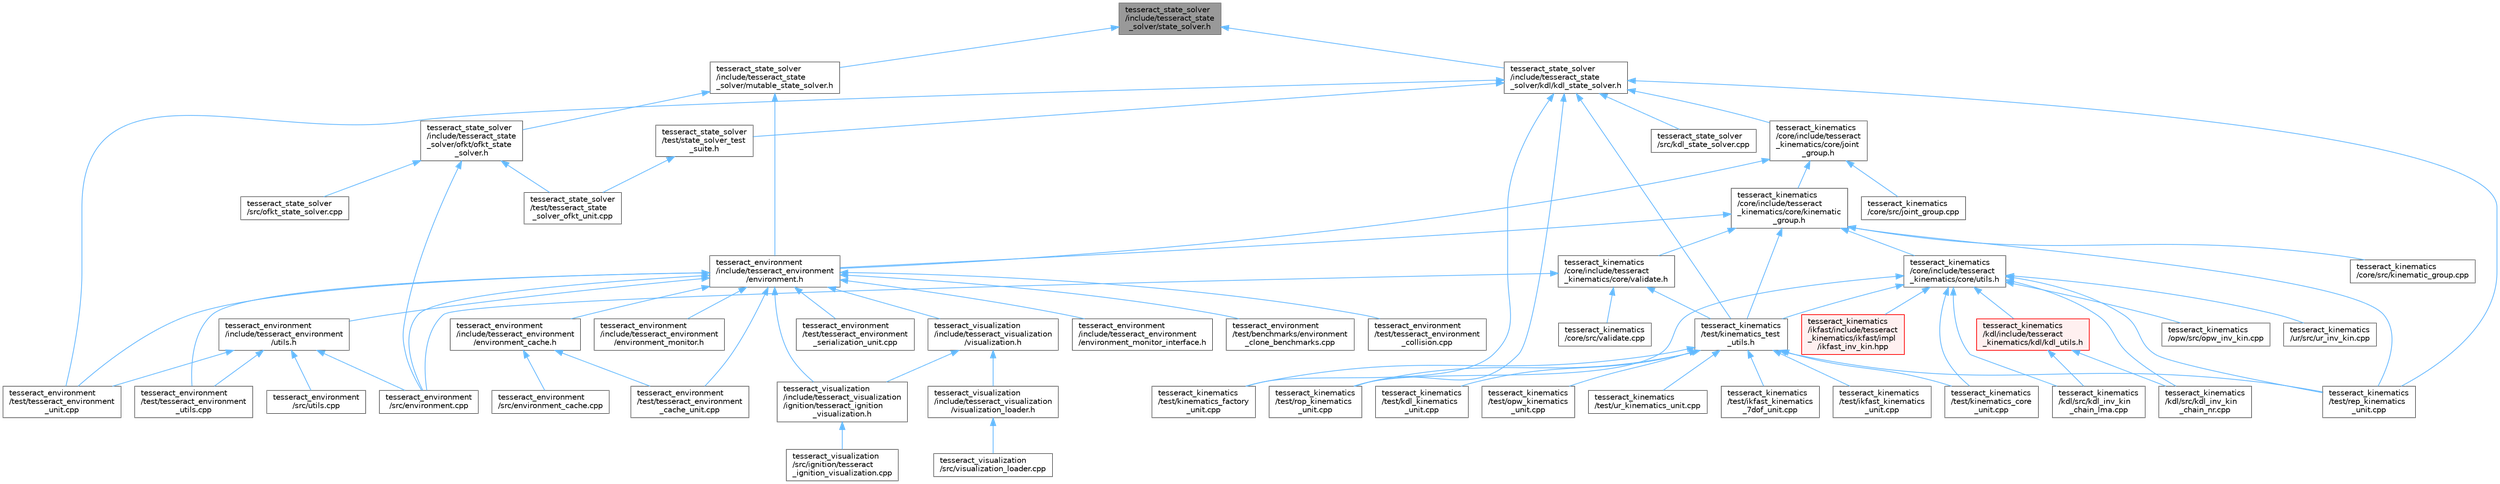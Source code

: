 digraph "tesseract_state_solver/include/tesseract_state_solver/state_solver.h"
{
 // LATEX_PDF_SIZE
  bgcolor="transparent";
  edge [fontname=Helvetica,fontsize=10,labelfontname=Helvetica,labelfontsize=10];
  node [fontname=Helvetica,fontsize=10,shape=box,height=0.2,width=0.4];
  Node1 [label="tesseract_state_solver\l/include/tesseract_state\l_solver/state_solver.h",height=0.2,width=0.4,color="gray40", fillcolor="grey60", style="filled", fontcolor="black",tooltip="Tesseract Scene Graph State Solver Interface."];
  Node1 -> Node2 [dir="back",color="steelblue1",style="solid"];
  Node2 [label="tesseract_state_solver\l/include/tesseract_state\l_solver/kdl/kdl_state_solver.h",height=0.2,width=0.4,color="grey40", fillcolor="white", style="filled",URL="$dd/d7b/kdl__state__solver_8h.html",tooltip="Tesseract Scene Graph State Solver KDL Implementation."];
  Node2 -> Node3 [dir="back",color="steelblue1",style="solid"];
  Node3 [label="tesseract_environment\l/test/tesseract_environment\l_unit.cpp",height=0.2,width=0.4,color="grey40", fillcolor="white", style="filled",URL="$d0/d5b/tesseract__environment__unit_8cpp.html",tooltip=" "];
  Node2 -> Node4 [dir="back",color="steelblue1",style="solid"];
  Node4 [label="tesseract_kinematics\l/core/include/tesseract\l_kinematics/core/joint\l_group.h",height=0.2,width=0.4,color="grey40", fillcolor="white", style="filled",URL="$db/d8d/joint__group_8h.html",tooltip="A joint group with forward kinematics, Jacobian, limits methods."];
  Node4 -> Node5 [dir="back",color="steelblue1",style="solid"];
  Node5 [label="tesseract_environment\l/include/tesseract_environment\l/environment.h",height=0.2,width=0.4,color="grey40", fillcolor="white", style="filled",URL="$de/d26/environment_8h.html",tooltip=" "];
  Node5 -> Node6 [dir="back",color="steelblue1",style="solid"];
  Node6 [label="tesseract_environment\l/include/tesseract_environment\l/environment_cache.h",height=0.2,width=0.4,color="grey40", fillcolor="white", style="filled",URL="$d0/df2/environment__cache_8h.html",tooltip="A environment cache."];
  Node6 -> Node7 [dir="back",color="steelblue1",style="solid"];
  Node7 [label="tesseract_environment\l/src/environment_cache.cpp",height=0.2,width=0.4,color="grey40", fillcolor="white", style="filled",URL="$db/d51/environment__cache_8cpp.html",tooltip="Default environment cache."];
  Node6 -> Node8 [dir="back",color="steelblue1",style="solid"];
  Node8 [label="tesseract_environment\l/test/tesseract_environment\l_cache_unit.cpp",height=0.2,width=0.4,color="grey40", fillcolor="white", style="filled",URL="$d4/d61/tesseract__environment__cache__unit_8cpp.html",tooltip=" "];
  Node5 -> Node9 [dir="back",color="steelblue1",style="solid"];
  Node9 [label="tesseract_environment\l/include/tesseract_environment\l/environment_monitor.h",height=0.2,width=0.4,color="grey40", fillcolor="white", style="filled",URL="$d4/d7d/environment__monitor_8h.html",tooltip="Tesseract Environment Monitor Interface Class."];
  Node5 -> Node10 [dir="back",color="steelblue1",style="solid"];
  Node10 [label="tesseract_environment\l/include/tesseract_environment\l/environment_monitor_interface.h",height=0.2,width=0.4,color="grey40", fillcolor="white", style="filled",URL="$d1/d4a/environment__monitor__interface_8h.html",tooltip="This is a utility class for applying changes to multiple tesseract environment monitors."];
  Node5 -> Node11 [dir="back",color="steelblue1",style="solid"];
  Node11 [label="tesseract_environment\l/include/tesseract_environment\l/utils.h",height=0.2,width=0.4,color="grey40", fillcolor="white", style="filled",URL="$d9/d71/tesseract__environment_2include_2tesseract__environment_2utils_8h.html",tooltip="Tesseract Environment Utility Functions."];
  Node11 -> Node12 [dir="back",color="steelblue1",style="solid"];
  Node12 [label="tesseract_environment\l/src/environment.cpp",height=0.2,width=0.4,color="grey40", fillcolor="white", style="filled",URL="$dc/d82/environment_8cpp.html",tooltip="Tesseract environment interface implementation."];
  Node11 -> Node13 [dir="back",color="steelblue1",style="solid"];
  Node13 [label="tesseract_environment\l/src/utils.cpp",height=0.2,width=0.4,color="grey40", fillcolor="white", style="filled",URL="$d1/d89/tesseract__environment_2src_2utils_8cpp.html",tooltip="Tesseract Environment Utility Functions."];
  Node11 -> Node3 [dir="back",color="steelblue1",style="solid"];
  Node11 -> Node14 [dir="back",color="steelblue1",style="solid"];
  Node14 [label="tesseract_environment\l/test/tesseract_environment\l_utils.cpp",height=0.2,width=0.4,color="grey40", fillcolor="white", style="filled",URL="$df/d00/tesseract__environment__utils_8cpp.html",tooltip=" "];
  Node5 -> Node12 [dir="back",color="steelblue1",style="solid"];
  Node5 -> Node15 [dir="back",color="steelblue1",style="solid"];
  Node15 [label="tesseract_environment\l/test/benchmarks/environment\l_clone_benchmarks.cpp",height=0.2,width=0.4,color="grey40", fillcolor="white", style="filled",URL="$de/d87/environment__clone__benchmarks_8cpp.html",tooltip=" "];
  Node5 -> Node8 [dir="back",color="steelblue1",style="solid"];
  Node5 -> Node16 [dir="back",color="steelblue1",style="solid"];
  Node16 [label="tesseract_environment\l/test/tesseract_environment\l_collision.cpp",height=0.2,width=0.4,color="grey40", fillcolor="white", style="filled",URL="$d8/da4/tesseract__environment__collision_8cpp.html",tooltip=" "];
  Node5 -> Node17 [dir="back",color="steelblue1",style="solid"];
  Node17 [label="tesseract_environment\l/test/tesseract_environment\l_serialization_unit.cpp",height=0.2,width=0.4,color="grey40", fillcolor="white", style="filled",URL="$d9/de5/tesseract__environment__serialization__unit_8cpp.html",tooltip=" "];
  Node5 -> Node3 [dir="back",color="steelblue1",style="solid"];
  Node5 -> Node14 [dir="back",color="steelblue1",style="solid"];
  Node5 -> Node18 [dir="back",color="steelblue1",style="solid"];
  Node18 [label="tesseract_visualization\l/include/tesseract_visualization\l/ignition/tesseract_ignition\l_visualization.h",height=0.2,width=0.4,color="grey40", fillcolor="white", style="filled",URL="$d0/de9/tesseract__ignition__visualization_8h.html",tooltip=" "];
  Node18 -> Node19 [dir="back",color="steelblue1",style="solid"];
  Node19 [label="tesseract_visualization\l/src/ignition/tesseract\l_ignition_visualization.cpp",height=0.2,width=0.4,color="grey40", fillcolor="white", style="filled",URL="$d6/dbe/tesseract__ignition__visualization_8cpp.html",tooltip=" "];
  Node5 -> Node20 [dir="back",color="steelblue1",style="solid"];
  Node20 [label="tesseract_visualization\l/include/tesseract_visualization\l/visualization.h",height=0.2,width=0.4,color="grey40", fillcolor="white", style="filled",URL="$d2/d02/visualization_8h.html",tooltip="Visualization Class."];
  Node20 -> Node18 [dir="back",color="steelblue1",style="solid"];
  Node20 -> Node21 [dir="back",color="steelblue1",style="solid"];
  Node21 [label="tesseract_visualization\l/include/tesseract_visualization\l/visualization_loader.h",height=0.2,width=0.4,color="grey40", fillcolor="white", style="filled",URL="$da/d93/visualization__loader_8h.html",tooltip="Visualization Loader."];
  Node21 -> Node22 [dir="back",color="steelblue1",style="solid"];
  Node22 [label="tesseract_visualization\l/src/visualization_loader.cpp",height=0.2,width=0.4,color="grey40", fillcolor="white", style="filled",URL="$d3/da9/visualization__loader_8cpp.html",tooltip=" "];
  Node4 -> Node23 [dir="back",color="steelblue1",style="solid"];
  Node23 [label="tesseract_kinematics\l/core/include/tesseract\l_kinematics/core/kinematic\l_group.h",height=0.2,width=0.4,color="grey40", fillcolor="white", style="filled",URL="$d4/d3a/kinematic__group_8h.html",tooltip="A kinematic group with forward and inverse kinematics methods."];
  Node23 -> Node5 [dir="back",color="steelblue1",style="solid"];
  Node23 -> Node24 [dir="back",color="steelblue1",style="solid"];
  Node24 [label="tesseract_kinematics\l/core/include/tesseract\l_kinematics/core/utils.h",height=0.2,width=0.4,color="grey40", fillcolor="white", style="filled",URL="$df/dd0/tesseract__kinematics_2core_2include_2tesseract__kinematics_2core_2utils_8h.html",tooltip="Kinematics utility functions."];
  Node24 -> Node25 [dir="back",color="steelblue1",style="solid"];
  Node25 [label="tesseract_kinematics\l/ikfast/include/tesseract\l_kinematics/ikfast/impl\l/ikfast_inv_kin.hpp",height=0.2,width=0.4,color="red", fillcolor="#FFF0F0", style="filled",URL="$db/d22/ikfast__inv__kin_8hpp.html",tooltip="Tesseract IKFast Inverse kinematics Wrapper Implementation."];
  Node24 -> Node28 [dir="back",color="steelblue1",style="solid"];
  Node28 [label="tesseract_kinematics\l/kdl/include/tesseract\l_kinematics/kdl/kdl_utils.h",height=0.2,width=0.4,color="red", fillcolor="#FFF0F0", style="filled",URL="$da/d97/kdl__utils_8h.html",tooltip="Tesseract KDL utility functions."];
  Node28 -> Node41 [dir="back",color="steelblue1",style="solid"];
  Node41 [label="tesseract_kinematics\l/kdl/src/kdl_inv_kin\l_chain_lma.cpp",height=0.2,width=0.4,color="grey40", fillcolor="white", style="filled",URL="$de/dcd/kdl__inv__kin__chain__lma_8cpp.html",tooltip=" "];
  Node28 -> Node43 [dir="back",color="steelblue1",style="solid"];
  Node43 [label="tesseract_kinematics\l/kdl/src/kdl_inv_kin\l_chain_nr.cpp",height=0.2,width=0.4,color="grey40", fillcolor="white", style="filled",URL="$dd/d7e/kdl__inv__kin__chain__nr_8cpp.html",tooltip=" "];
  Node24 -> Node41 [dir="back",color="steelblue1",style="solid"];
  Node24 -> Node43 [dir="back",color="steelblue1",style="solid"];
  Node24 -> Node45 [dir="back",color="steelblue1",style="solid"];
  Node45 [label="tesseract_kinematics\l/opw/src/opw_inv_kin.cpp",height=0.2,width=0.4,color="grey40", fillcolor="white", style="filled",URL="$d3/d61/opw__inv__kin_8cpp.html",tooltip="Tesseract OPW Inverse kinematics implementation."];
  Node24 -> Node35 [dir="back",color="steelblue1",style="solid"];
  Node35 [label="tesseract_kinematics\l/test/kinematics_core\l_unit.cpp",height=0.2,width=0.4,color="grey40", fillcolor="white", style="filled",URL="$d4/d0f/kinematics__core__unit_8cpp.html",tooltip=" "];
  Node24 -> Node46 [dir="back",color="steelblue1",style="solid"];
  Node46 [label="tesseract_kinematics\l/test/kinematics_test\l_utils.h",height=0.2,width=0.4,color="grey40", fillcolor="white", style="filled",URL="$d7/dcb/kinematics__test__utils_8h.html",tooltip=" "];
  Node46 -> Node32 [dir="back",color="steelblue1",style="solid"];
  Node32 [label="tesseract_kinematics\l/test/ikfast_kinematics\l_7dof_unit.cpp",height=0.2,width=0.4,color="grey40", fillcolor="white", style="filled",URL="$d8/db1/ikfast__kinematics__7dof__unit_8cpp.html",tooltip=" "];
  Node46 -> Node33 [dir="back",color="steelblue1",style="solid"];
  Node33 [label="tesseract_kinematics\l/test/ikfast_kinematics\l_unit.cpp",height=0.2,width=0.4,color="grey40", fillcolor="white", style="filled",URL="$d6/dd6/ikfast__kinematics__unit_8cpp.html",tooltip=" "];
  Node46 -> Node34 [dir="back",color="steelblue1",style="solid"];
  Node34 [label="tesseract_kinematics\l/test/kdl_kinematics\l_unit.cpp",height=0.2,width=0.4,color="grey40", fillcolor="white", style="filled",URL="$da/d94/kdl__kinematics__unit_8cpp.html",tooltip=" "];
  Node46 -> Node35 [dir="back",color="steelblue1",style="solid"];
  Node46 -> Node47 [dir="back",color="steelblue1",style="solid"];
  Node47 [label="tesseract_kinematics\l/test/kinematics_factory\l_unit.cpp",height=0.2,width=0.4,color="grey40", fillcolor="white", style="filled",URL="$d7/d1d/kinematics__factory__unit_8cpp.html",tooltip="Tesseract kinematics factory test."];
  Node46 -> Node36 [dir="back",color="steelblue1",style="solid"];
  Node36 [label="tesseract_kinematics\l/test/opw_kinematics\l_unit.cpp",height=0.2,width=0.4,color="grey40", fillcolor="white", style="filled",URL="$d6/d2e/opw__kinematics__unit_8cpp.html",tooltip="Tesseract opw kinematics test."];
  Node46 -> Node37 [dir="back",color="steelblue1",style="solid"];
  Node37 [label="tesseract_kinematics\l/test/rep_kinematics\l_unit.cpp",height=0.2,width=0.4,color="grey40", fillcolor="white", style="filled",URL="$d9/dee/rep__kinematics__unit_8cpp.html",tooltip=" "];
  Node46 -> Node38 [dir="back",color="steelblue1",style="solid"];
  Node38 [label="tesseract_kinematics\l/test/rop_kinematics\l_unit.cpp",height=0.2,width=0.4,color="grey40", fillcolor="white", style="filled",URL="$d0/dac/rop__kinematics__unit_8cpp.html",tooltip=" "];
  Node46 -> Node39 [dir="back",color="steelblue1",style="solid"];
  Node39 [label="tesseract_kinematics\l/test/ur_kinematics_unit.cpp",height=0.2,width=0.4,color="grey40", fillcolor="white", style="filled",URL="$d3/d31/ur__kinematics__unit_8cpp.html",tooltip=" "];
  Node24 -> Node37 [dir="back",color="steelblue1",style="solid"];
  Node24 -> Node38 [dir="back",color="steelblue1",style="solid"];
  Node24 -> Node48 [dir="back",color="steelblue1",style="solid"];
  Node48 [label="tesseract_kinematics\l/ur/src/ur_inv_kin.cpp",height=0.2,width=0.4,color="grey40", fillcolor="white", style="filled",URL="$df/d27/ur__inv__kin_8cpp.html",tooltip=" "];
  Node23 -> Node49 [dir="back",color="steelblue1",style="solid"];
  Node49 [label="tesseract_kinematics\l/core/include/tesseract\l_kinematics/core/validate.h",height=0.2,width=0.4,color="grey40", fillcolor="white", style="filled",URL="$dc/dfb/validate_8h.html",tooltip="This contains utility function validate things like forward kinematics match inverse kinematics."];
  Node49 -> Node12 [dir="back",color="steelblue1",style="solid"];
  Node49 -> Node50 [dir="back",color="steelblue1",style="solid"];
  Node50 [label="tesseract_kinematics\l/core/src/validate.cpp",height=0.2,width=0.4,color="grey40", fillcolor="white", style="filled",URL="$dd/d93/validate_8cpp.html",tooltip="This contains utility function validate things like forward kinematics match inverse kinematics."];
  Node49 -> Node46 [dir="back",color="steelblue1",style="solid"];
  Node23 -> Node51 [dir="back",color="steelblue1",style="solid"];
  Node51 [label="tesseract_kinematics\l/core/src/kinematic_group.cpp",height=0.2,width=0.4,color="grey40", fillcolor="white", style="filled",URL="$de/db2/kinematic__group_8cpp.html",tooltip="A kinematic group with forward and inverse kinematics methods."];
  Node23 -> Node46 [dir="back",color="steelblue1",style="solid"];
  Node23 -> Node37 [dir="back",color="steelblue1",style="solid"];
  Node4 -> Node52 [dir="back",color="steelblue1",style="solid"];
  Node52 [label="tesseract_kinematics\l/core/src/joint_group.cpp",height=0.2,width=0.4,color="grey40", fillcolor="white", style="filled",URL="$da/d3e/joint__group_8cpp.html",tooltip=" "];
  Node2 -> Node47 [dir="back",color="steelblue1",style="solid"];
  Node2 -> Node46 [dir="back",color="steelblue1",style="solid"];
  Node2 -> Node37 [dir="back",color="steelblue1",style="solid"];
  Node2 -> Node38 [dir="back",color="steelblue1",style="solid"];
  Node2 -> Node53 [dir="back",color="steelblue1",style="solid"];
  Node53 [label="tesseract_state_solver\l/src/kdl_state_solver.cpp",height=0.2,width=0.4,color="grey40", fillcolor="white", style="filled",URL="$da/dfb/kdl__state__solver_8cpp.html",tooltip="Tesseract scene graph kdl solver implementation."];
  Node2 -> Node54 [dir="back",color="steelblue1",style="solid"];
  Node54 [label="tesseract_state_solver\l/test/state_solver_test\l_suite.h",height=0.2,width=0.4,color="grey40", fillcolor="white", style="filled",URL="$d4/db8/state__solver__test__suite_8h.html",tooltip=" "];
  Node54 -> Node55 [dir="back",color="steelblue1",style="solid"];
  Node55 [label="tesseract_state_solver\l/test/tesseract_state\l_solver_ofkt_unit.cpp",height=0.2,width=0.4,color="grey40", fillcolor="white", style="filled",URL="$da/d23/tesseract__state__solver__ofkt__unit_8cpp.html",tooltip=" "];
  Node1 -> Node56 [dir="back",color="steelblue1",style="solid"];
  Node56 [label="tesseract_state_solver\l/include/tesseract_state\l_solver/mutable_state_solver.h",height=0.2,width=0.4,color="grey40", fillcolor="white", style="filled",URL="$d3/d54/mutable__state__solver_8h.html",tooltip="Tesseract Scene Graph Mutable State Solver Interface ."];
  Node56 -> Node5 [dir="back",color="steelblue1",style="solid"];
  Node56 -> Node57 [dir="back",color="steelblue1",style="solid"];
  Node57 [label="tesseract_state_solver\l/include/tesseract_state\l_solver/ofkt/ofkt_state\l_solver.h",height=0.2,width=0.4,color="grey40", fillcolor="white", style="filled",URL="$d9/dfa/ofkt__state__solver_8h.html",tooltip="A implementation of the Optimized Forward Kinematic Tree as a state solver."];
  Node57 -> Node12 [dir="back",color="steelblue1",style="solid"];
  Node57 -> Node58 [dir="back",color="steelblue1",style="solid"];
  Node58 [label="tesseract_state_solver\l/src/ofkt_state_solver.cpp",height=0.2,width=0.4,color="grey40", fillcolor="white", style="filled",URL="$d3/d9a/ofkt__state__solver_8cpp.html",tooltip="A implementation of the Optimized Forward Kinematic Tree as a state solver."];
  Node57 -> Node55 [dir="back",color="steelblue1",style="solid"];
}
